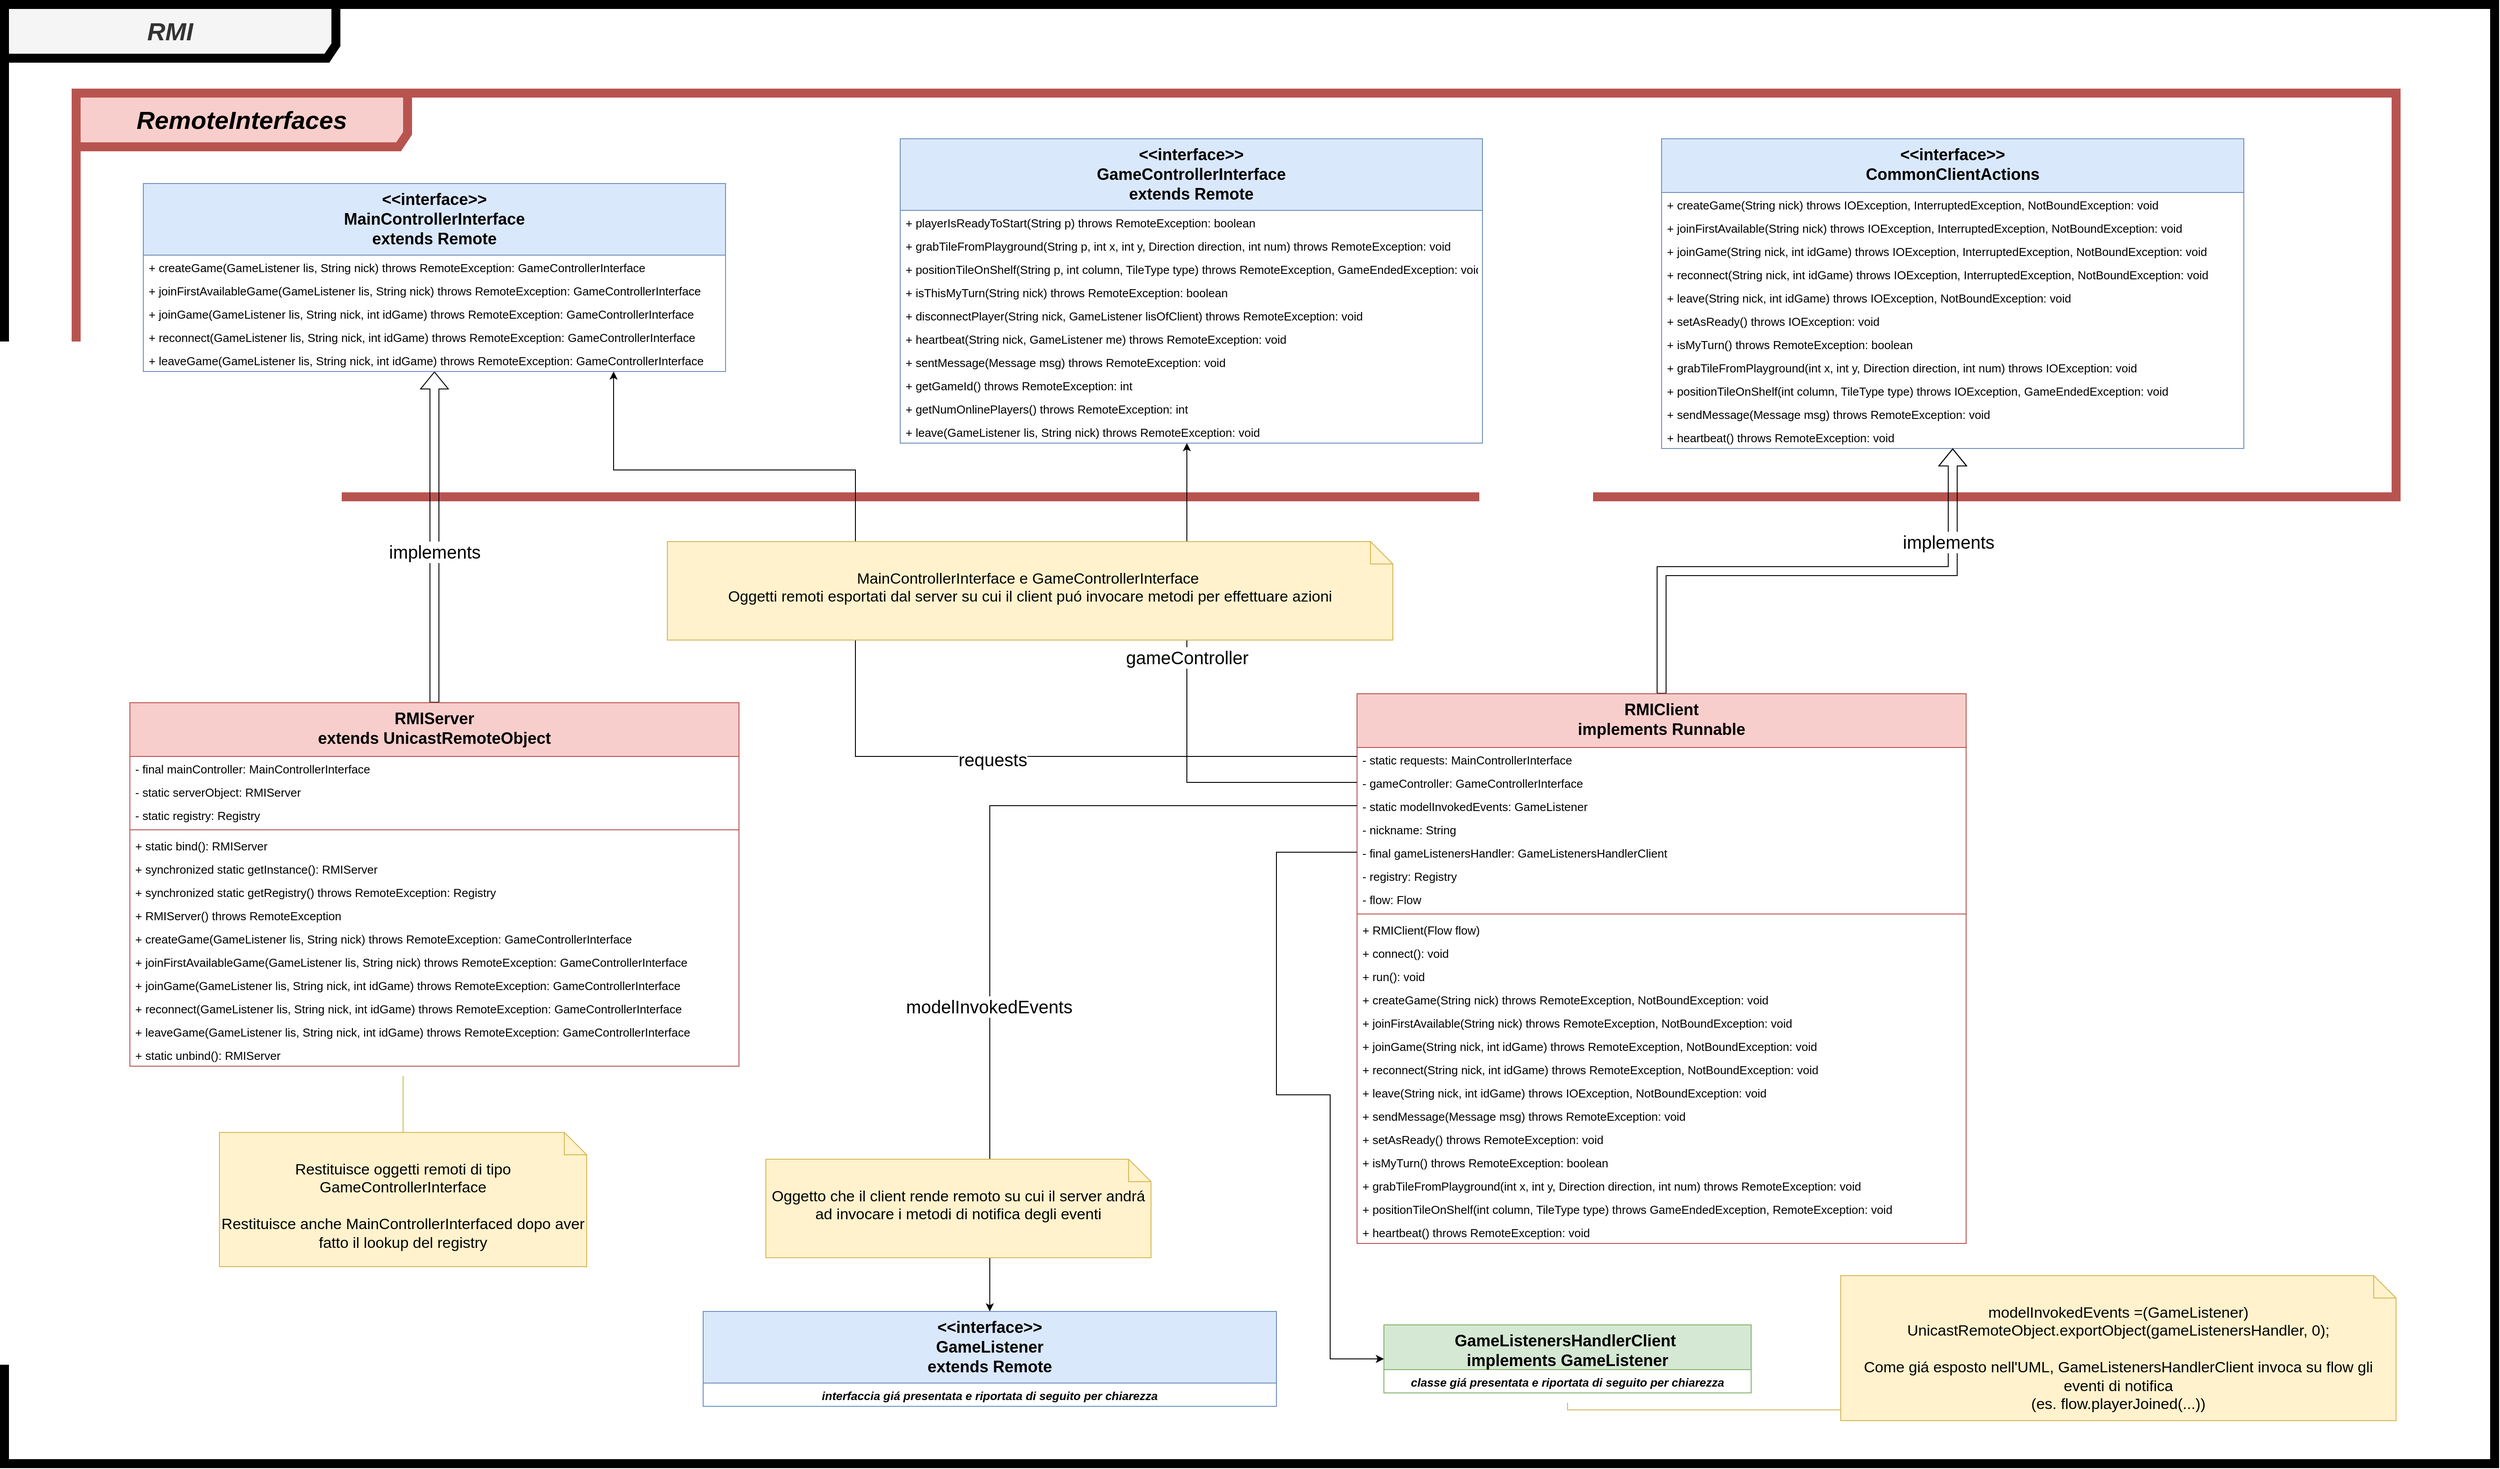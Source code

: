 <mxfile version="20.8.16" type="device"><diagram id="7D1J2RN3TI_QqU_orNVl" name="Pagina-1"><mxGraphModel dx="7697" dy="1580" grid="1" gridSize="10" guides="1" tooltips="1" connect="1" arrows="1" fold="1" page="0" pageScale="1" pageWidth="827" pageHeight="1169" background="none" math="0" shadow="0"><root><mxCell id="0"/><mxCell id="1" parent="0"/><mxCell id="2rj0CJFJPgU89encbJLc-144" value="&lt;span style=&quot;font-size: 28px;&quot;&gt;&lt;b&gt;&lt;i&gt;RMI&lt;/i&gt;&lt;/b&gt;&lt;/span&gt;" style="shape=umlFrame;whiteSpace=wrap;html=1;pointerEvents=0;width=370;height=60;fillColor=#f5f5f5;strokeColor=#000000;strokeWidth=10;fontColor=#333333;" parent="1" vertex="1"><mxGeometry x="-2400" y="700" width="2780" height="1630" as="geometry"/></mxCell><mxCell id="2rj0CJFJPgU89encbJLc-143" value="&lt;span style=&quot;font-size: 28px;&quot;&gt;&lt;b&gt;&lt;i&gt;RemoteInterfaces&lt;/i&gt;&lt;/b&gt;&lt;/span&gt;" style="shape=umlFrame;whiteSpace=wrap;html=1;pointerEvents=0;width=370;height=60;fillColor=#f8cecc;strokeColor=#b85450;strokeWidth=10;" parent="1" vertex="1"><mxGeometry x="-2320" y="799" width="2590" height="451" as="geometry"/></mxCell><mxCell id="2rj0CJFJPgU89encbJLc-46" style="edgeStyle=orthogonalEdgeStyle;rounded=0;orthogonalLoop=1;jettySize=auto;html=1;shape=flexArrow;strokeColor=#000000;" parent="1" source="2rj0CJFJPgU89encbJLc-1" target="2rj0CJFJPgU89encbJLc-23" edge="1"><mxGeometry relative="1" as="geometry"/></mxCell><mxCell id="2rj0CJFJPgU89encbJLc-47" value="&lt;font style=&quot;font-size: 20px;&quot;&gt;implements&lt;/font&gt;" style="edgeLabel;html=1;align=center;verticalAlign=middle;resizable=0;points=[];" parent="2rj0CJFJPgU89encbJLc-46" vertex="1" connectable="0"><mxGeometry x="0.177" relative="1" as="geometry"><mxPoint y="48" as="offset"/></mxGeometry></mxCell><mxCell id="2rj0CJFJPgU89encbJLc-1" value="RMIServer&#10;extends UnicastRemoteObject" style="swimlane;fontStyle=1;align=center;verticalAlign=top;childLayout=stackLayout;horizontal=1;startSize=60;horizontalStack=0;resizeParent=1;resizeParentMax=0;resizeLast=0;collapsible=1;marginBottom=0;fillColor=#f8cecc;strokeColor=#b85450;fontSize=18;" parent="1" vertex="1"><mxGeometry x="-2260" y="1480" width="680" height="406" as="geometry"/></mxCell><mxCell id="2rj0CJFJPgU89encbJLc-2" value="- final mainController: MainControllerInterface" style="text;strokeColor=none;fillColor=none;align=left;verticalAlign=top;spacingLeft=4;spacingRight=4;overflow=hidden;rotatable=0;points=[[0,0.5],[1,0.5]];portConstraint=eastwest;fontSize=13;" parent="2rj0CJFJPgU89encbJLc-1" vertex="1"><mxGeometry y="60" width="680" height="26" as="geometry"/></mxCell><mxCell id="2rj0CJFJPgU89encbJLc-3" value="- static serverObject: RMIServer" style="text;strokeColor=none;fillColor=none;align=left;verticalAlign=top;spacingLeft=4;spacingRight=4;overflow=hidden;rotatable=0;points=[[0,0.5],[1,0.5]];portConstraint=eastwest;fontSize=13;" parent="2rj0CJFJPgU89encbJLc-1" vertex="1"><mxGeometry y="86" width="680" height="26" as="geometry"/></mxCell><mxCell id="2rj0CJFJPgU89encbJLc-4" value="- static registry: Registry" style="text;strokeColor=none;fillColor=none;align=left;verticalAlign=top;spacingLeft=4;spacingRight=4;overflow=hidden;rotatable=0;points=[[0,0.5],[1,0.5]];portConstraint=eastwest;fontSize=13;" parent="2rj0CJFJPgU89encbJLc-1" vertex="1"><mxGeometry y="112" width="680" height="26" as="geometry"/></mxCell><mxCell id="2rj0CJFJPgU89encbJLc-7" value="" style="line;strokeWidth=1;fillColor=none;align=left;verticalAlign=middle;spacingTop=-1;spacingLeft=3;spacingRight=3;rotatable=0;labelPosition=right;points=[];portConstraint=eastwest;strokeColor=inherit;" parent="2rj0CJFJPgU89encbJLc-1" vertex="1"><mxGeometry y="138" width="680" height="8" as="geometry"/></mxCell><mxCell id="2rj0CJFJPgU89encbJLc-8" value="+ static bind(): RMIServer" style="text;strokeColor=none;fillColor=none;align=left;verticalAlign=top;spacingLeft=4;spacingRight=4;overflow=hidden;rotatable=0;points=[[0,0.5],[1,0.5]];portConstraint=eastwest;fontSize=13;" parent="2rj0CJFJPgU89encbJLc-1" vertex="1"><mxGeometry y="146" width="680" height="26" as="geometry"/></mxCell><mxCell id="2rj0CJFJPgU89encbJLc-9" value="+ synchronized static getInstance(): RMIServer" style="text;strokeColor=none;fillColor=none;align=left;verticalAlign=top;spacingLeft=4;spacingRight=4;overflow=hidden;rotatable=0;points=[[0,0.5],[1,0.5]];portConstraint=eastwest;fontSize=13;" parent="2rj0CJFJPgU89encbJLc-1" vertex="1"><mxGeometry y="172" width="680" height="26" as="geometry"/></mxCell><mxCell id="2rj0CJFJPgU89encbJLc-10" value="+ synchronized static getRegistry() throws RemoteException: Registry" style="text;strokeColor=none;fillColor=none;align=left;verticalAlign=top;spacingLeft=4;spacingRight=4;overflow=hidden;rotatable=0;points=[[0,0.5],[1,0.5]];portConstraint=eastwest;fontSize=13;" parent="2rj0CJFJPgU89encbJLc-1" vertex="1"><mxGeometry y="198" width="680" height="26" as="geometry"/></mxCell><mxCell id="2rj0CJFJPgU89encbJLc-11" value="+ RMIServer() throws RemoteException" style="text;strokeColor=none;fillColor=none;align=left;verticalAlign=top;spacingLeft=4;spacingRight=4;overflow=hidden;rotatable=0;points=[[0,0.5],[1,0.5]];portConstraint=eastwest;fontSize=13;" parent="2rj0CJFJPgU89encbJLc-1" vertex="1"><mxGeometry y="224" width="680" height="26" as="geometry"/></mxCell><mxCell id="2rj0CJFJPgU89encbJLc-12" value="+ createGame(GameListener lis, String nick) throws RemoteException: GameControllerInterface" style="text;strokeColor=none;fillColor=none;align=left;verticalAlign=top;spacingLeft=4;spacingRight=4;overflow=hidden;rotatable=0;points=[[0,0.5],[1,0.5]];portConstraint=eastwest;fontSize=13;" parent="2rj0CJFJPgU89encbJLc-1" vertex="1"><mxGeometry y="250" width="680" height="26" as="geometry"/></mxCell><mxCell id="2rj0CJFJPgU89encbJLc-13" value="+ joinFirstAvailableGame(GameListener lis, String nick) throws RemoteException: GameControllerInterface" style="text;strokeColor=none;fillColor=none;align=left;verticalAlign=top;spacingLeft=4;spacingRight=4;overflow=hidden;rotatable=0;points=[[0,0.5],[1,0.5]];portConstraint=eastwest;fontSize=13;" parent="2rj0CJFJPgU89encbJLc-1" vertex="1"><mxGeometry y="276" width="680" height="26" as="geometry"/></mxCell><mxCell id="2rj0CJFJPgU89encbJLc-14" value="+ joinGame(GameListener lis, String nick, int idGame) throws RemoteException: GameControllerInterface" style="text;strokeColor=none;fillColor=none;align=left;verticalAlign=top;spacingLeft=4;spacingRight=4;overflow=hidden;rotatable=0;points=[[0,0.5],[1,0.5]];portConstraint=eastwest;fontSize=13;" parent="2rj0CJFJPgU89encbJLc-1" vertex="1"><mxGeometry y="302" width="680" height="26" as="geometry"/></mxCell><mxCell id="2rj0CJFJPgU89encbJLc-15" value="+ reconnect(GameListener lis, String nick, int idGame) throws RemoteException: GameControllerInterface " style="text;strokeColor=none;fillColor=none;align=left;verticalAlign=top;spacingLeft=4;spacingRight=4;overflow=hidden;rotatable=0;points=[[0,0.5],[1,0.5]];portConstraint=eastwest;fontSize=13;" parent="2rj0CJFJPgU89encbJLc-1" vertex="1"><mxGeometry y="328" width="680" height="26" as="geometry"/></mxCell><mxCell id="2rj0CJFJPgU89encbJLc-16" value="+ leaveGame(GameListener lis, String nick, int idGame) throws RemoteException: GameControllerInterface" style="text;strokeColor=none;fillColor=none;align=left;verticalAlign=top;spacingLeft=4;spacingRight=4;overflow=hidden;rotatable=0;points=[[0,0.5],[1,0.5]];portConstraint=eastwest;fontSize=13;" parent="2rj0CJFJPgU89encbJLc-1" vertex="1"><mxGeometry y="354" width="680" height="26" as="geometry"/></mxCell><mxCell id="2rj0CJFJPgU89encbJLc-17" value="+ static unbind(): RMIServer" style="text;strokeColor=none;fillColor=none;align=left;verticalAlign=top;spacingLeft=4;spacingRight=4;overflow=hidden;rotatable=0;points=[[0,0.5],[1,0.5]];portConstraint=eastwest;fontSize=13;" parent="2rj0CJFJPgU89encbJLc-1" vertex="1"><mxGeometry y="380" width="680" height="26" as="geometry"/></mxCell><mxCell id="2rj0CJFJPgU89encbJLc-23" value="&lt;&lt;interface&gt;&gt;&#10;MainControllerInterface&#10;extends Remote" style="swimlane;fontStyle=1;align=center;verticalAlign=top;childLayout=stackLayout;horizontal=1;startSize=80;horizontalStack=0;resizeParent=1;resizeParentMax=0;resizeLast=0;collapsible=1;marginBottom=0;fillColor=#dae8fc;strokeColor=#6c8ebf;fontSize=18;" parent="1" vertex="1"><mxGeometry x="-2245" y="900" width="650" height="210" as="geometry"/></mxCell><mxCell id="2rj0CJFJPgU89encbJLc-24" value="+ createGame(GameListener lis, String nick) throws RemoteException: GameControllerInterface" style="text;strokeColor=none;fillColor=none;align=left;verticalAlign=top;spacingLeft=4;spacingRight=4;overflow=hidden;rotatable=0;points=[[0,0.5],[1,0.5]];portConstraint=eastwest;fontSize=13;" parent="2rj0CJFJPgU89encbJLc-23" vertex="1"><mxGeometry y="80" width="650" height="26" as="geometry"/></mxCell><mxCell id="2rj0CJFJPgU89encbJLc-25" value="+ joinFirstAvailableGame(GameListener lis, String nick) throws RemoteException: GameControllerInterface" style="text;strokeColor=none;fillColor=none;align=left;verticalAlign=top;spacingLeft=4;spacingRight=4;overflow=hidden;rotatable=0;points=[[0,0.5],[1,0.5]];portConstraint=eastwest;fontSize=13;" parent="2rj0CJFJPgU89encbJLc-23" vertex="1"><mxGeometry y="106" width="650" height="26" as="geometry"/></mxCell><mxCell id="2rj0CJFJPgU89encbJLc-26" value="+ joinGame(GameListener lis, String nick, int idGame) throws RemoteException: GameControllerInterface" style="text;strokeColor=none;fillColor=none;align=left;verticalAlign=top;spacingLeft=4;spacingRight=4;overflow=hidden;rotatable=0;points=[[0,0.5],[1,0.5]];portConstraint=eastwest;fontSize=13;" parent="2rj0CJFJPgU89encbJLc-23" vertex="1"><mxGeometry y="132" width="650" height="26" as="geometry"/></mxCell><mxCell id="2rj0CJFJPgU89encbJLc-27" value="+ reconnect(GameListener lis, String nick, int idGame) throws RemoteException: GameControllerInterface" style="text;strokeColor=none;fillColor=none;align=left;verticalAlign=top;spacingLeft=4;spacingRight=4;overflow=hidden;rotatable=0;points=[[0,0.5],[1,0.5]];portConstraint=eastwest;fontSize=13;" parent="2rj0CJFJPgU89encbJLc-23" vertex="1"><mxGeometry y="158" width="650" height="26" as="geometry"/></mxCell><mxCell id="2rj0CJFJPgU89encbJLc-28" value="+ leaveGame(GameListener lis, String nick, int idGame) throws RemoteException: GameControllerInterface" style="text;strokeColor=none;fillColor=none;align=left;verticalAlign=top;spacingLeft=4;spacingRight=4;overflow=hidden;rotatable=0;points=[[0,0.5],[1,0.5]];portConstraint=eastwest;fontSize=13;" parent="2rj0CJFJPgU89encbJLc-23" vertex="1"><mxGeometry y="184" width="650" height="26" as="geometry"/></mxCell><mxCell id="2rj0CJFJPgU89encbJLc-49" value="&lt;span style=&quot;font-size: 17px;&quot;&gt;Restituisce oggetti remoti di tipo GameControllerInterface&lt;br&gt;&lt;br&gt;Restituisce anche MainControllerInterfaced dopo aver fatto il lookup del registry&lt;br&gt;&lt;/span&gt;" style="shape=note2;boundedLbl=1;whiteSpace=wrap;html=1;size=25;verticalAlign=top;align=center;fillColor=#fff2cc;strokeColor=#d6b656;" parent="1" vertex="1"><mxGeometry x="-2160" y="1960" width="410" height="150" as="geometry"/></mxCell><mxCell id="2rj0CJFJPgU89encbJLc-50" value="&lt;&lt;interface&gt;&gt;&#10;CommonClientActions" style="swimlane;fontStyle=1;align=center;verticalAlign=top;childLayout=stackLayout;horizontal=1;startSize=60;horizontalStack=0;resizeParent=1;resizeParentMax=0;resizeLast=0;collapsible=1;marginBottom=0;fillColor=#dae8fc;strokeColor=#6c8ebf;fontSize=18;" parent="1" vertex="1"><mxGeometry x="-550" y="850" width="650" height="346" as="geometry"/></mxCell><mxCell id="2rj0CJFJPgU89encbJLc-51" value="+ createGame(String nick) throws IOException, InterruptedException, NotBoundException: void" style="text;strokeColor=none;fillColor=none;align=left;verticalAlign=top;spacingLeft=4;spacingRight=4;overflow=hidden;rotatable=0;points=[[0,0.5],[1,0.5]];portConstraint=eastwest;fontSize=13;" parent="2rj0CJFJPgU89encbJLc-50" vertex="1"><mxGeometry y="60" width="650" height="26" as="geometry"/></mxCell><mxCell id="2rj0CJFJPgU89encbJLc-52" value="+ joinFirstAvailable(String nick) throws IOException, InterruptedException, NotBoundException: void" style="text;strokeColor=none;fillColor=none;align=left;verticalAlign=top;spacingLeft=4;spacingRight=4;overflow=hidden;rotatable=0;points=[[0,0.5],[1,0.5]];portConstraint=eastwest;fontSize=13;" parent="2rj0CJFJPgU89encbJLc-50" vertex="1"><mxGeometry y="86" width="650" height="26" as="geometry"/></mxCell><mxCell id="2rj0CJFJPgU89encbJLc-53" value="+ joinGame(String nick, int idGame) throws IOException, InterruptedException, NotBoundException: void" style="text;strokeColor=none;fillColor=none;align=left;verticalAlign=top;spacingLeft=4;spacingRight=4;overflow=hidden;rotatable=0;points=[[0,0.5],[1,0.5]];portConstraint=eastwest;fontSize=13;" parent="2rj0CJFJPgU89encbJLc-50" vertex="1"><mxGeometry y="112" width="650" height="26" as="geometry"/></mxCell><mxCell id="2rj0CJFJPgU89encbJLc-54" value="+ reconnect(String nick, int idGame) throws IOException, InterruptedException, NotBoundException: void&#10;" style="text;strokeColor=none;fillColor=none;align=left;verticalAlign=top;spacingLeft=4;spacingRight=4;overflow=hidden;rotatable=0;points=[[0,0.5],[1,0.5]];portConstraint=eastwest;fontSize=13;" parent="2rj0CJFJPgU89encbJLc-50" vertex="1"><mxGeometry y="138" width="650" height="26" as="geometry"/></mxCell><mxCell id="2rj0CJFJPgU89encbJLc-55" value="+ leave(String nick, int idGame) throws IOException, NotBoundException: void" style="text;strokeColor=none;fillColor=none;align=left;verticalAlign=top;spacingLeft=4;spacingRight=4;overflow=hidden;rotatable=0;points=[[0,0.5],[1,0.5]];portConstraint=eastwest;fontSize=13;" parent="2rj0CJFJPgU89encbJLc-50" vertex="1"><mxGeometry y="164" width="650" height="26" as="geometry"/></mxCell><mxCell id="2rj0CJFJPgU89encbJLc-56" value="+ setAsReady() throws IOException: void" style="text;strokeColor=none;fillColor=none;align=left;verticalAlign=top;spacingLeft=4;spacingRight=4;overflow=hidden;rotatable=0;points=[[0,0.5],[1,0.5]];portConstraint=eastwest;fontSize=13;" parent="2rj0CJFJPgU89encbJLc-50" vertex="1"><mxGeometry y="190" width="650" height="26" as="geometry"/></mxCell><mxCell id="2rj0CJFJPgU89encbJLc-57" value="+ isMyTurn() throws RemoteException: boolean" style="text;strokeColor=none;fillColor=none;align=left;verticalAlign=top;spacingLeft=4;spacingRight=4;overflow=hidden;rotatable=0;points=[[0,0.5],[1,0.5]];portConstraint=eastwest;fontSize=13;" parent="2rj0CJFJPgU89encbJLc-50" vertex="1"><mxGeometry y="216" width="650" height="26" as="geometry"/></mxCell><mxCell id="2rj0CJFJPgU89encbJLc-58" value="+ grabTileFromPlayground(int x, int y, Direction direction, int num) throws IOException: void" style="text;strokeColor=none;fillColor=none;align=left;verticalAlign=top;spacingLeft=4;spacingRight=4;overflow=hidden;rotatable=0;points=[[0,0.5],[1,0.5]];portConstraint=eastwest;fontSize=13;" parent="2rj0CJFJPgU89encbJLc-50" vertex="1"><mxGeometry y="242" width="650" height="26" as="geometry"/></mxCell><mxCell id="2rj0CJFJPgU89encbJLc-60" value="+ positionTileOnShelf(int column, TileType type) throws IOException, GameEndedException: void" style="text;strokeColor=none;fillColor=none;align=left;verticalAlign=top;spacingLeft=4;spacingRight=4;overflow=hidden;rotatable=0;points=[[0,0.5],[1,0.5]];portConstraint=eastwest;fontSize=13;" parent="2rj0CJFJPgU89encbJLc-50" vertex="1"><mxGeometry y="268" width="650" height="26" as="geometry"/></mxCell><mxCell id="2rj0CJFJPgU89encbJLc-59" value="+ sendMessage(Message msg) throws RemoteException: void" style="text;strokeColor=none;fillColor=none;align=left;verticalAlign=top;spacingLeft=4;spacingRight=4;overflow=hidden;rotatable=0;points=[[0,0.5],[1,0.5]];portConstraint=eastwest;fontSize=13;" parent="2rj0CJFJPgU89encbJLc-50" vertex="1"><mxGeometry y="294" width="650" height="26" as="geometry"/></mxCell><mxCell id="2rj0CJFJPgU89encbJLc-61" value="+ heartbeat() throws RemoteException: void" style="text;strokeColor=none;fillColor=none;align=left;verticalAlign=top;spacingLeft=4;spacingRight=4;overflow=hidden;rotatable=0;points=[[0,0.5],[1,0.5]];portConstraint=eastwest;fontSize=13;" parent="2rj0CJFJPgU89encbJLc-50" vertex="1"><mxGeometry y="320" width="650" height="26" as="geometry"/></mxCell><mxCell id="2rj0CJFJPgU89encbJLc-77" style="edgeStyle=orthogonalEdgeStyle;shape=flexArrow;rounded=0;orthogonalLoop=1;jettySize=auto;html=1;strokeColor=#000000;fontSize=20;" parent="1" source="2rj0CJFJPgU89encbJLc-62" target="2rj0CJFJPgU89encbJLc-50" edge="1"><mxGeometry relative="1" as="geometry"/></mxCell><mxCell id="2rj0CJFJPgU89encbJLc-78" value="implements" style="edgeLabel;html=1;align=center;verticalAlign=middle;resizable=0;points=[];fontSize=20;" parent="2rj0CJFJPgU89encbJLc-77" vertex="1" connectable="0"><mxGeometry x="0.355" y="-3" relative="1" as="geometry"><mxPoint x="51" y="-36" as="offset"/></mxGeometry></mxCell><mxCell id="2rj0CJFJPgU89encbJLc-62" value="RMIClient&#10;implements Runnable" style="swimlane;fontStyle=1;align=center;verticalAlign=top;childLayout=stackLayout;horizontal=1;startSize=60;horizontalStack=0;resizeParent=1;resizeParentMax=0;resizeLast=0;collapsible=1;marginBottom=0;fillColor=#f8cecc;strokeColor=#b85450;fontSize=18;" parent="1" vertex="1"><mxGeometry x="-890" y="1470" width="680" height="614" as="geometry"/></mxCell><mxCell id="2rj0CJFJPgU89encbJLc-63" value="- static requests: MainControllerInterface " style="text;strokeColor=none;fillColor=none;align=left;verticalAlign=top;spacingLeft=4;spacingRight=4;overflow=hidden;rotatable=0;points=[[0,0.5],[1,0.5]];portConstraint=eastwest;fontSize=13;" parent="2rj0CJFJPgU89encbJLc-62" vertex="1"><mxGeometry y="60" width="680" height="26" as="geometry"/></mxCell><mxCell id="2rj0CJFJPgU89encbJLc-64" value="- gameController: GameControllerInterface" style="text;strokeColor=none;fillColor=none;align=left;verticalAlign=top;spacingLeft=4;spacingRight=4;overflow=hidden;rotatable=0;points=[[0,0.5],[1,0.5]];portConstraint=eastwest;fontSize=13;" parent="2rj0CJFJPgU89encbJLc-62" vertex="1"><mxGeometry y="86" width="680" height="26" as="geometry"/></mxCell><mxCell id="2rj0CJFJPgU89encbJLc-65" value="- static modelInvokedEvents: GameListener" style="text;strokeColor=none;fillColor=none;align=left;verticalAlign=top;spacingLeft=4;spacingRight=4;overflow=hidden;rotatable=0;points=[[0,0.5],[1,0.5]];portConstraint=eastwest;fontSize=13;" parent="2rj0CJFJPgU89encbJLc-62" vertex="1"><mxGeometry y="112" width="680" height="26" as="geometry"/></mxCell><mxCell id="2rj0CJFJPgU89encbJLc-79" value="- nickname: String" style="text;strokeColor=none;fillColor=none;align=left;verticalAlign=top;spacingLeft=4;spacingRight=4;overflow=hidden;rotatable=0;points=[[0,0.5],[1,0.5]];portConstraint=eastwest;fontSize=13;" parent="2rj0CJFJPgU89encbJLc-62" vertex="1"><mxGeometry y="138" width="680" height="26" as="geometry"/></mxCell><mxCell id="2rj0CJFJPgU89encbJLc-80" value="- final gameListenersHandler: GameListenersHandlerClient" style="text;strokeColor=none;fillColor=none;align=left;verticalAlign=top;spacingLeft=4;spacingRight=4;overflow=hidden;rotatable=0;points=[[0,0.5],[1,0.5]];portConstraint=eastwest;fontSize=13;" parent="2rj0CJFJPgU89encbJLc-62" vertex="1"><mxGeometry y="164" width="680" height="26" as="geometry"/></mxCell><mxCell id="2rj0CJFJPgU89encbJLc-82" value="- registry: Registry" style="text;strokeColor=none;fillColor=none;align=left;verticalAlign=top;spacingLeft=4;spacingRight=4;overflow=hidden;rotatable=0;points=[[0,0.5],[1,0.5]];portConstraint=eastwest;fontSize=13;" parent="2rj0CJFJPgU89encbJLc-62" vertex="1"><mxGeometry y="190" width="680" height="26" as="geometry"/></mxCell><mxCell id="2rj0CJFJPgU89encbJLc-81" value="- flow: Flow" style="text;strokeColor=none;fillColor=none;align=left;verticalAlign=top;spacingLeft=4;spacingRight=4;overflow=hidden;rotatable=0;points=[[0,0.5],[1,0.5]];portConstraint=eastwest;fontSize=13;" parent="2rj0CJFJPgU89encbJLc-62" vertex="1"><mxGeometry y="216" width="680" height="26" as="geometry"/></mxCell><mxCell id="2rj0CJFJPgU89encbJLc-66" value="" style="line;strokeWidth=1;fillColor=none;align=left;verticalAlign=middle;spacingTop=-1;spacingLeft=3;spacingRight=3;rotatable=0;labelPosition=right;points=[];portConstraint=eastwest;strokeColor=inherit;" parent="2rj0CJFJPgU89encbJLc-62" vertex="1"><mxGeometry y="242" width="680" height="8" as="geometry"/></mxCell><mxCell id="2rj0CJFJPgU89encbJLc-67" value="+ RMIClient(Flow flow)" style="text;strokeColor=none;fillColor=none;align=left;verticalAlign=top;spacingLeft=4;spacingRight=4;overflow=hidden;rotatable=0;points=[[0,0.5],[1,0.5]];portConstraint=eastwest;fontSize=13;" parent="2rj0CJFJPgU89encbJLc-62" vertex="1"><mxGeometry y="250" width="680" height="26" as="geometry"/></mxCell><mxCell id="2rj0CJFJPgU89encbJLc-68" value="+ connect(): void" style="text;strokeColor=none;fillColor=none;align=left;verticalAlign=top;spacingLeft=4;spacingRight=4;overflow=hidden;rotatable=0;points=[[0,0.5],[1,0.5]];portConstraint=eastwest;fontSize=13;" parent="2rj0CJFJPgU89encbJLc-62" vertex="1"><mxGeometry y="276" width="680" height="26" as="geometry"/></mxCell><mxCell id="2rj0CJFJPgU89encbJLc-69" value="+ run(): void" style="text;strokeColor=none;fillColor=none;align=left;verticalAlign=top;spacingLeft=4;spacingRight=4;overflow=hidden;rotatable=0;points=[[0,0.5],[1,0.5]];portConstraint=eastwest;fontSize=13;" parent="2rj0CJFJPgU89encbJLc-62" vertex="1"><mxGeometry y="302" width="680" height="26" as="geometry"/></mxCell><mxCell id="2rj0CJFJPgU89encbJLc-70" value="+ createGame(String nick) throws RemoteException, NotBoundException: void" style="text;strokeColor=none;fillColor=none;align=left;verticalAlign=top;spacingLeft=4;spacingRight=4;overflow=hidden;rotatable=0;points=[[0,0.5],[1,0.5]];portConstraint=eastwest;fontSize=13;" parent="2rj0CJFJPgU89encbJLc-62" vertex="1"><mxGeometry y="328" width="680" height="26" as="geometry"/></mxCell><mxCell id="2rj0CJFJPgU89encbJLc-71" value="+ joinFirstAvailable(String nick) throws RemoteException, NotBoundException: void " style="text;strokeColor=none;fillColor=none;align=left;verticalAlign=top;spacingLeft=4;spacingRight=4;overflow=hidden;rotatable=0;points=[[0,0.5],[1,0.5]];portConstraint=eastwest;fontSize=13;" parent="2rj0CJFJPgU89encbJLc-62" vertex="1"><mxGeometry y="354" width="680" height="26" as="geometry"/></mxCell><mxCell id="2rj0CJFJPgU89encbJLc-72" value="+ joinGame(String nick, int idGame) throws RemoteException, NotBoundException: void" style="text;strokeColor=none;fillColor=none;align=left;verticalAlign=top;spacingLeft=4;spacingRight=4;overflow=hidden;rotatable=0;points=[[0,0.5],[1,0.5]];portConstraint=eastwest;fontSize=13;" parent="2rj0CJFJPgU89encbJLc-62" vertex="1"><mxGeometry y="380" width="680" height="26" as="geometry"/></mxCell><mxCell id="2rj0CJFJPgU89encbJLc-73" value="+ reconnect(String nick, int idGame) throws RemoteException, NotBoundException: void" style="text;strokeColor=none;fillColor=none;align=left;verticalAlign=top;spacingLeft=4;spacingRight=4;overflow=hidden;rotatable=0;points=[[0,0.5],[1,0.5]];portConstraint=eastwest;fontSize=13;" parent="2rj0CJFJPgU89encbJLc-62" vertex="1"><mxGeometry y="406" width="680" height="26" as="geometry"/></mxCell><mxCell id="2rj0CJFJPgU89encbJLc-74" value="+ leave(String nick, int idGame) throws IOException, NotBoundException: void" style="text;strokeColor=none;fillColor=none;align=left;verticalAlign=top;spacingLeft=4;spacingRight=4;overflow=hidden;rotatable=0;points=[[0,0.5],[1,0.5]];portConstraint=eastwest;fontSize=13;" parent="2rj0CJFJPgU89encbJLc-62" vertex="1"><mxGeometry y="432" width="680" height="26" as="geometry"/></mxCell><mxCell id="2rj0CJFJPgU89encbJLc-75" value="+ sendMessage(Message msg) throws RemoteException: void" style="text;strokeColor=none;fillColor=none;align=left;verticalAlign=top;spacingLeft=4;spacingRight=4;overflow=hidden;rotatable=0;points=[[0,0.5],[1,0.5]];portConstraint=eastwest;fontSize=13;" parent="2rj0CJFJPgU89encbJLc-62" vertex="1"><mxGeometry y="458" width="680" height="26" as="geometry"/></mxCell><mxCell id="2rj0CJFJPgU89encbJLc-76" value="+ setAsReady() throws RemoteException: void" style="text;strokeColor=none;fillColor=none;align=left;verticalAlign=top;spacingLeft=4;spacingRight=4;overflow=hidden;rotatable=0;points=[[0,0.5],[1,0.5]];portConstraint=eastwest;fontSize=13;" parent="2rj0CJFJPgU89encbJLc-62" vertex="1"><mxGeometry y="484" width="680" height="26" as="geometry"/></mxCell><mxCell id="2rj0CJFJPgU89encbJLc-83" value="+ isMyTurn() throws RemoteException: boolean" style="text;strokeColor=none;fillColor=none;align=left;verticalAlign=top;spacingLeft=4;spacingRight=4;overflow=hidden;rotatable=0;points=[[0,0.5],[1,0.5]];portConstraint=eastwest;fontSize=13;" parent="2rj0CJFJPgU89encbJLc-62" vertex="1"><mxGeometry y="510" width="680" height="26" as="geometry"/></mxCell><mxCell id="2rj0CJFJPgU89encbJLc-85" value="+ grabTileFromPlayground(int x, int y, Direction direction, int num) throws RemoteException: void" style="text;strokeColor=none;fillColor=none;align=left;verticalAlign=top;spacingLeft=4;spacingRight=4;overflow=hidden;rotatable=0;points=[[0,0.5],[1,0.5]];portConstraint=eastwest;fontSize=13;" parent="2rj0CJFJPgU89encbJLc-62" vertex="1"><mxGeometry y="536" width="680" height="26" as="geometry"/></mxCell><mxCell id="2rj0CJFJPgU89encbJLc-86" value="+ positionTileOnShelf(int column, TileType type) throws GameEndedException, RemoteException: void" style="text;strokeColor=none;fillColor=none;align=left;verticalAlign=top;spacingLeft=4;spacingRight=4;overflow=hidden;rotatable=0;points=[[0,0.5],[1,0.5]];portConstraint=eastwest;fontSize=13;" parent="2rj0CJFJPgU89encbJLc-62" vertex="1"><mxGeometry y="562" width="680" height="26" as="geometry"/></mxCell><mxCell id="2rj0CJFJPgU89encbJLc-84" value="+ heartbeat() throws RemoteException: void" style="text;strokeColor=none;fillColor=none;align=left;verticalAlign=top;spacingLeft=4;spacingRight=4;overflow=hidden;rotatable=0;points=[[0,0.5],[1,0.5]];portConstraint=eastwest;fontSize=13;" parent="2rj0CJFJPgU89encbJLc-62" vertex="1"><mxGeometry y="588" width="680" height="26" as="geometry"/></mxCell><mxCell id="2rj0CJFJPgU89encbJLc-87" style="edgeStyle=orthogonalEdgeStyle;rounded=0;orthogonalLoop=1;jettySize=auto;html=1;strokeColor=#000000;fontSize=20;" parent="1" source="2rj0CJFJPgU89encbJLc-63" target="2rj0CJFJPgU89encbJLc-23" edge="1"><mxGeometry relative="1" as="geometry"><Array as="points"><mxPoint x="-1450" y="1540"/><mxPoint x="-1450" y="1220"/><mxPoint x="-1720" y="1220"/></Array></mxGeometry></mxCell><mxCell id="2rj0CJFJPgU89encbJLc-88" value="requests" style="edgeLabel;html=1;align=center;verticalAlign=middle;resizable=0;points=[];fontSize=20;" parent="2rj0CJFJPgU89encbJLc-87" vertex="1" connectable="0"><mxGeometry x="-0.629" relative="1" as="geometry"><mxPoint x="-174" y="3" as="offset"/></mxGeometry></mxCell><mxCell id="2rj0CJFJPgU89encbJLc-90" value="&lt;&lt;interface&gt;&gt;&#10;GameControllerInterface&#10;extends Remote" style="swimlane;fontStyle=1;align=center;verticalAlign=top;childLayout=stackLayout;horizontal=1;startSize=80;horizontalStack=0;resizeParent=1;resizeParentMax=0;resizeLast=0;collapsible=1;marginBottom=0;fillColor=#dae8fc;strokeColor=#6c8ebf;fontSize=18;" parent="1" vertex="1"><mxGeometry x="-1400" y="850" width="650" height="340" as="geometry"/></mxCell><mxCell id="2rj0CJFJPgU89encbJLc-91" value="+ playerIsReadyToStart(String p) throws RemoteException: boolean" style="text;strokeColor=none;fillColor=none;align=left;verticalAlign=top;spacingLeft=4;spacingRight=4;overflow=hidden;rotatable=0;points=[[0,0.5],[1,0.5]];portConstraint=eastwest;fontSize=13;" parent="2rj0CJFJPgU89encbJLc-90" vertex="1"><mxGeometry y="80" width="650" height="26" as="geometry"/></mxCell><mxCell id="2rj0CJFJPgU89encbJLc-92" value="+ grabTileFromPlayground(String p, int x, int y, Direction direction, int num) throws RemoteException: void&#10;" style="text;strokeColor=none;fillColor=none;align=left;verticalAlign=top;spacingLeft=4;spacingRight=4;overflow=hidden;rotatable=0;points=[[0,0.5],[1,0.5]];portConstraint=eastwest;fontSize=13;" parent="2rj0CJFJPgU89encbJLc-90" vertex="1"><mxGeometry y="106" width="650" height="26" as="geometry"/></mxCell><mxCell id="2rj0CJFJPgU89encbJLc-93" value="+ positionTileOnShelf(String p, int column, TileType type) throws RemoteException, GameEndedException: void&#10;" style="text;strokeColor=none;fillColor=none;align=left;verticalAlign=top;spacingLeft=4;spacingRight=4;overflow=hidden;rotatable=0;points=[[0,0.5],[1,0.5]];portConstraint=eastwest;fontSize=13;" parent="2rj0CJFJPgU89encbJLc-90" vertex="1"><mxGeometry y="132" width="650" height="26" as="geometry"/></mxCell><mxCell id="2rj0CJFJPgU89encbJLc-94" value="+ isThisMyTurn(String nick) throws RemoteException: boolean&#10;" style="text;strokeColor=none;fillColor=none;align=left;verticalAlign=top;spacingLeft=4;spacingRight=4;overflow=hidden;rotatable=0;points=[[0,0.5],[1,0.5]];portConstraint=eastwest;fontSize=13;" parent="2rj0CJFJPgU89encbJLc-90" vertex="1"><mxGeometry y="158" width="650" height="26" as="geometry"/></mxCell><mxCell id="2rj0CJFJPgU89encbJLc-95" value="+ disconnectPlayer(String nick, GameListener lisOfClient) throws RemoteException: void&#10;" style="text;strokeColor=none;fillColor=none;align=left;verticalAlign=top;spacingLeft=4;spacingRight=4;overflow=hidden;rotatable=0;points=[[0,0.5],[1,0.5]];portConstraint=eastwest;fontSize=13;" parent="2rj0CJFJPgU89encbJLc-90" vertex="1"><mxGeometry y="184" width="650" height="26" as="geometry"/></mxCell><mxCell id="2rj0CJFJPgU89encbJLc-96" value="+ heartbeat(String nick, GameListener me) throws RemoteException: void" style="text;strokeColor=none;fillColor=none;align=left;verticalAlign=top;spacingLeft=4;spacingRight=4;overflow=hidden;rotatable=0;points=[[0,0.5],[1,0.5]];portConstraint=eastwest;fontSize=13;" parent="2rj0CJFJPgU89encbJLc-90" vertex="1"><mxGeometry y="210" width="650" height="26" as="geometry"/></mxCell><mxCell id="2rj0CJFJPgU89encbJLc-98" value="+ sentMessage(Message msg) throws RemoteException: void&#10;" style="text;strokeColor=none;fillColor=none;align=left;verticalAlign=top;spacingLeft=4;spacingRight=4;overflow=hidden;rotatable=0;points=[[0,0.5],[1,0.5]];portConstraint=eastwest;fontSize=13;" parent="2rj0CJFJPgU89encbJLc-90" vertex="1"><mxGeometry y="236" width="650" height="26" as="geometry"/></mxCell><mxCell id="2rj0CJFJPgU89encbJLc-100" value="+ getGameId() throws RemoteException: int&#10;" style="text;strokeColor=none;fillColor=none;align=left;verticalAlign=top;spacingLeft=4;spacingRight=4;overflow=hidden;rotatable=0;points=[[0,0.5],[1,0.5]];portConstraint=eastwest;fontSize=13;" parent="2rj0CJFJPgU89encbJLc-90" vertex="1"><mxGeometry y="262" width="650" height="26" as="geometry"/></mxCell><mxCell id="2rj0CJFJPgU89encbJLc-99" value="+ getNumOnlinePlayers() throws RemoteException: int&#10;" style="text;strokeColor=none;fillColor=none;align=left;verticalAlign=top;spacingLeft=4;spacingRight=4;overflow=hidden;rotatable=0;points=[[0,0.5],[1,0.5]];portConstraint=eastwest;fontSize=13;" parent="2rj0CJFJPgU89encbJLc-90" vertex="1"><mxGeometry y="288" width="650" height="26" as="geometry"/></mxCell><mxCell id="2rj0CJFJPgU89encbJLc-97" value="+ leave(GameListener lis, String nick) throws RemoteException: void" style="text;strokeColor=none;fillColor=none;align=left;verticalAlign=top;spacingLeft=4;spacingRight=4;overflow=hidden;rotatable=0;points=[[0,0.5],[1,0.5]];portConstraint=eastwest;fontSize=13;" parent="2rj0CJFJPgU89encbJLc-90" vertex="1"><mxGeometry y="314" width="650" height="26" as="geometry"/></mxCell><mxCell id="2rj0CJFJPgU89encbJLc-101" style="edgeStyle=orthogonalEdgeStyle;rounded=0;orthogonalLoop=1;jettySize=auto;html=1;strokeColor=#000000;fontSize=20;" parent="1" source="2rj0CJFJPgU89encbJLc-64" target="2rj0CJFJPgU89encbJLc-90" edge="1"><mxGeometry relative="1" as="geometry"><Array as="points"><mxPoint x="-1080" y="1569"/></Array></mxGeometry></mxCell><mxCell id="2rj0CJFJPgU89encbJLc-102" value="gameController" style="edgeLabel;html=1;align=center;verticalAlign=middle;resizable=0;points=[];fontSize=20;" parent="2rj0CJFJPgU89encbJLc-101" vertex="1" connectable="0"><mxGeometry x="0.051" y="-2" relative="1" as="geometry"><mxPoint x="-2" y="-31" as="offset"/></mxGeometry></mxCell><mxCell id="2rj0CJFJPgU89encbJLc-89" value="&lt;span style=&quot;font-size: 17px;&quot;&gt;MainControllerInterface e GameControllerInterface&amp;nbsp;&lt;br&gt;Oggetti remoti esportati dal server su cui il client puó invocare metodi per effettuare azioni&lt;br&gt;&lt;/span&gt;" style="shape=note2;boundedLbl=1;whiteSpace=wrap;html=1;size=25;verticalAlign=top;align=center;fillColor=#fff2cc;strokeColor=#d6b656;" parent="1" vertex="1"><mxGeometry x="-1660" y="1300" width="810" height="110" as="geometry"/></mxCell><mxCell id="2rj0CJFJPgU89encbJLc-106" style="edgeStyle=orthogonalEdgeStyle;rounded=0;orthogonalLoop=1;jettySize=auto;html=1;strokeColor=#000000;fontSize=20;" parent="1" source="2rj0CJFJPgU89encbJLc-65" target="2rj0CJFJPgU89encbJLc-108" edge="1"><mxGeometry relative="1" as="geometry"><mxPoint x="-1250.0" y="1790" as="targetPoint"/></mxGeometry></mxCell><mxCell id="2rj0CJFJPgU89encbJLc-131" value="modelInvokedEvents" style="edgeLabel;html=1;align=center;verticalAlign=middle;resizable=0;points=[];fontSize=20;" parent="2rj0CJFJPgU89encbJLc-106" vertex="1" connectable="0"><mxGeometry x="0.301" y="-1" relative="1" as="geometry"><mxPoint as="offset"/></mxGeometry></mxCell><mxCell id="2rj0CJFJPgU89encbJLc-108" value="&lt;&lt;interface&gt;&gt;&#10;GameListener&#10;extends Remote" style="swimlane;fontStyle=1;align=center;verticalAlign=top;childLayout=stackLayout;horizontal=1;startSize=80;horizontalStack=0;resizeParent=1;resizeParentMax=0;resizeLast=0;collapsible=1;marginBottom=0;fillColor=#dae8fc;strokeColor=#6c8ebf;fontSize=18;" parent="1" vertex="1"><mxGeometry x="-1620" y="2160" width="640" height="106" as="geometry"/></mxCell><mxCell id="2rj0CJFJPgU89encbJLc-130" value="interfaccia giá presentata e riportata di seguito per chiarezza" style="text;strokeColor=none;fillColor=none;align=center;verticalAlign=top;spacingLeft=4;spacingRight=4;overflow=hidden;rotatable=0;points=[[0,0.5],[1,0.5]];portConstraint=eastwest;fontSize=13;fontStyle=3" parent="2rj0CJFJPgU89encbJLc-108" vertex="1"><mxGeometry y="80" width="640" height="26" as="geometry"/></mxCell><mxCell id="2rj0CJFJPgU89encbJLc-132" value="&lt;span style=&quot;font-size: 17px;&quot;&gt;Oggetto che il client rende remoto su cui il server andrá ad invocare i metodi di notifica degli eventi&lt;br&gt;&lt;/span&gt;" style="shape=note2;boundedLbl=1;whiteSpace=wrap;html=1;size=25;verticalAlign=top;align=center;fillColor=#fff2cc;strokeColor=#d6b656;" parent="1" vertex="1"><mxGeometry x="-1550" y="1990" width="430" height="110" as="geometry"/></mxCell><mxCell id="2rj0CJFJPgU89encbJLc-133" value="GameListenersHandlerClient &#10;implements GameListener" style="swimlane;fontStyle=1;align=center;verticalAlign=top;childLayout=stackLayout;horizontal=1;startSize=50;horizontalStack=0;resizeParent=1;resizeParentMax=0;resizeLast=0;collapsible=1;marginBottom=0;fontSize=18;fillColor=#d5e8d4;strokeColor=#82b366;" parent="1" vertex="1"><mxGeometry x="-860" y="2175" width="410" height="76" as="geometry"/></mxCell><mxCell id="2rj0CJFJPgU89encbJLc-142" value="classe giá presentata e riportata di seguito per chiarezza" style="text;strokeColor=none;fillColor=none;align=center;verticalAlign=top;spacingLeft=4;spacingRight=4;overflow=hidden;rotatable=0;points=[[0,0.5],[1,0.5]];portConstraint=eastwest;fontSize=13;fontStyle=3" parent="2rj0CJFJPgU89encbJLc-133" vertex="1"><mxGeometry y="50" width="410" height="26" as="geometry"/></mxCell><mxCell id="2rj0CJFJPgU89encbJLc-139" style="edgeStyle=orthogonalEdgeStyle;rounded=0;orthogonalLoop=1;jettySize=auto;html=1;strokeColor=#d6b656;strokeWidth=1;fontSize=18;startArrow=none;startFill=0;endArrow=none;endFill=0;targetPerimeterSpacing=11;fillColor=#fff2cc;" parent="1" source="2rj0CJFJPgU89encbJLc-140" target="2rj0CJFJPgU89encbJLc-133" edge="1"><mxGeometry relative="1" as="geometry"><Array as="points"><mxPoint x="-400" y="2270"/><mxPoint x="-655" y="2270"/></Array></mxGeometry></mxCell><mxCell id="2rj0CJFJPgU89encbJLc-140" value="&lt;font style=&quot;font-size: 17px;&quot;&gt;&lt;font style=&quot;font-size: 17px;&quot;&gt;modelInvokedEvents =&lt;/font&gt;(GameListener) UnicastRemoteObject.exportObject(gameListenersHandler, 0);&lt;br&gt;&lt;br&gt;Come giá esposto nell'UML, GameListenersHandlerClient invoca su flow gli eventi di notifica&lt;br&gt;(es. flow.playerJoined(...))&lt;br&gt;&lt;/font&gt;" style="shape=note2;boundedLbl=1;whiteSpace=wrap;html=1;size=25;verticalAlign=top;align=center;fillColor=#fff2cc;strokeColor=#d6b656;" parent="1" vertex="1"><mxGeometry x="-350" y="2120" width="620" height="162" as="geometry"/></mxCell><mxCell id="2rj0CJFJPgU89encbJLc-141" style="edgeStyle=orthogonalEdgeStyle;rounded=0;orthogonalLoop=1;jettySize=auto;html=1;strokeColor=#000000;fontSize=20;" parent="1" source="2rj0CJFJPgU89encbJLc-80" target="2rj0CJFJPgU89encbJLc-133" edge="1"><mxGeometry relative="1" as="geometry"><Array as="points"><mxPoint x="-980" y="1647"/><mxPoint x="-980" y="1918"/><mxPoint x="-920" y="1918"/><mxPoint x="-920" y="2213"/></Array></mxGeometry></mxCell><mxCell id="ZzQL6KVlu_CKRdgHxv0Z-1" style="edgeStyle=orthogonalEdgeStyle;rounded=0;orthogonalLoop=1;jettySize=auto;html=1;strokeColor=#d6b656;strokeWidth=1;fontSize=18;startArrow=none;startFill=0;endArrow=none;endFill=0;targetPerimeterSpacing=11;fillColor=#fff2cc;" edge="1" parent="1" source="2rj0CJFJPgU89encbJLc-49" target="2rj0CJFJPgU89encbJLc-1"><mxGeometry relative="1" as="geometry"><Array as="points"><mxPoint x="-1955" y="1910"/><mxPoint x="-1955" y="1910"/></Array><mxPoint x="-2025" y="1958.0" as="sourcePoint"/><mxPoint x="-2330" y="1950" as="targetPoint"/></mxGeometry></mxCell></root></mxGraphModel></diagram></mxfile>